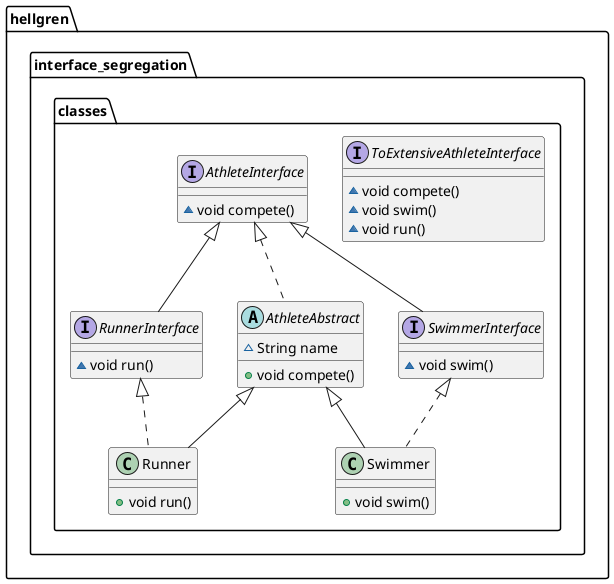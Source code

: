 @startuml
abstract class hellgren.interface_segregation.classes.AthleteAbstract {
~ String name
+ void compete()
}
interface hellgren.interface_segregation.classes.RunnerInterface {
~ void run()
}
class hellgren.interface_segregation.classes.Swimmer {
+ void swim()
}
interface hellgren.interface_segregation.classes.ToExtensiveAthleteInterface {
~ void compete()
~ void swim()
~ void run()
}
class hellgren.interface_segregation.classes.Runner {
+ void run()
}
interface hellgren.interface_segregation.classes.AthleteInterface {
~ void compete()
}
interface hellgren.interface_segregation.classes.SwimmerInterface {
~ void swim()
}


hellgren.interface_segregation.classes.AthleteInterface <|.. hellgren.interface_segregation.classes.AthleteAbstract
hellgren.interface_segregation.classes.AthleteInterface <|-- hellgren.interface_segregation.classes.RunnerInterface
hellgren.interface_segregation.classes.SwimmerInterface <|.. hellgren.interface_segregation.classes.Swimmer
hellgren.interface_segregation.classes.AthleteAbstract <|-- hellgren.interface_segregation.classes.Swimmer
hellgren.interface_segregation.classes.RunnerInterface <|.. hellgren.interface_segregation.classes.Runner
hellgren.interface_segregation.classes.AthleteAbstract <|-- hellgren.interface_segregation.classes.Runner
hellgren.interface_segregation.classes.AthleteInterface <|-- hellgren.interface_segregation.classes.SwimmerInterface
@enduml